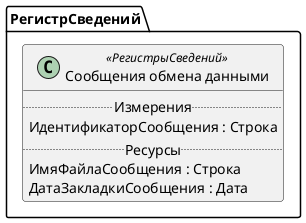 ﻿@startuml СообщенияОбменаДанными
'!include templates.wsd
'..\include templates.wsd
class РегистрСведений.СообщенияОбменаДанными as "Сообщения обмена данными" <<РегистрыСведений>>
{
..Измерения..
ИдентификаторСообщения : Строка
..Ресурсы..
ИмяФайлаСообщения : Строка
ДатаЗакладкиСообщения : Дата
}
@enduml
